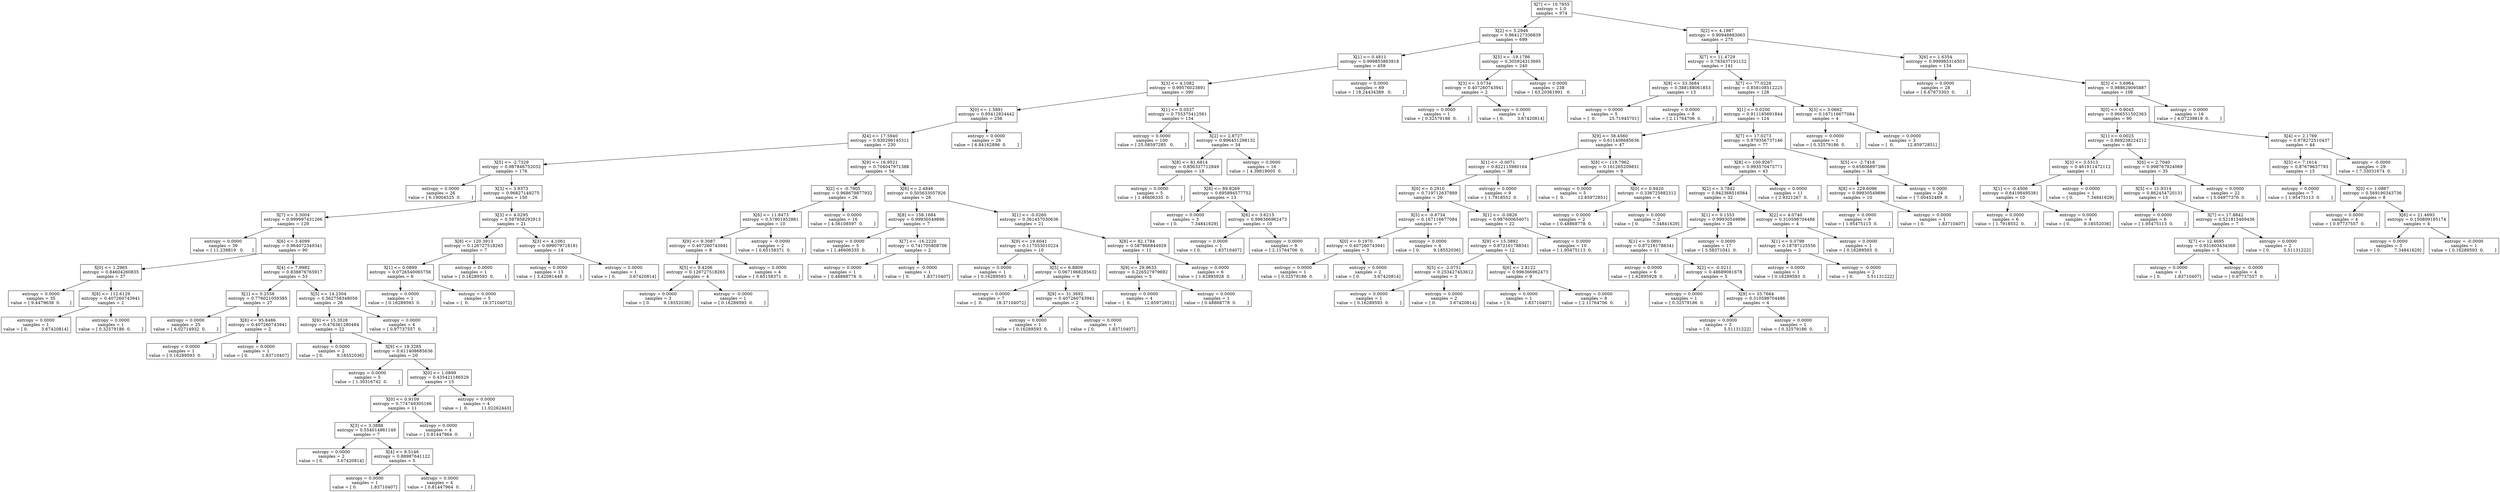 digraph Tree {
0 [label="X[7] <= 10.7855\nentropy = 1.0\nsamples = 974", shape="box"] ;
1 [label="X[2] <= 5.2946\nentropy = 0.964127336839\nsamples = 699", shape="box"] ;
0 -> 1 ;
2 [label="X[1] <= 0.4811\nentropy = 0.999853863918\nsamples = 459", shape="box"] ;
1 -> 2 ;
3 [label="X[3] <= 4.1082\nentropy = 0.99576023891\nsamples = 390", shape="box"] ;
2 -> 3 ;
4 [label="X[0] <= 1.5891\nentropy = 0.95412824442\nsamples = 256", shape="box"] ;
3 -> 4 ;
5 [label="X[4] <= 17.5940\nentropy = 0.930296145311\nsamples = 230", shape="box"] ;
4 -> 5 ;
6 [label="X[5] <= -2.7329\nentropy = 0.987846752032\nsamples = 176", shape="box"] ;
5 -> 6 ;
7 [label="entropy = 0.0000\nsamples = 26\nvalue = [ 6.19004525  0.        ]", shape="box"] ;
6 -> 7 ;
8 [label="X[3] <= 3.9373\nentropy = 0.96827149275\nsamples = 150", shape="box"] ;
6 -> 8 ;
9 [label="X[7] <= 3.3004\nentropy = 0.999997431266\nsamples = 129", shape="box"] ;
8 -> 9 ;
10 [label="entropy = 0.0000\nsamples = 39\nvalue = [ 11.239819   0.      ]", shape="box"] ;
9 -> 10 ;
11 [label="X[6] <= 3.4099\nentropy = 0.964072349341\nsamples = 90", shape="box"] ;
9 -> 11 ;
12 [label="X[0] <= 1.2965\nentropy = 0.84604260835\nsamples = 37", shape="box"] ;
11 -> 12 ;
13 [label="entropy = 0.0000\nsamples = 35\nvalue = [ 9.4479638  0.       ]", shape="box"] ;
12 -> 13 ;
14 [label="X[8] <= 112.6129\nentropy = 0.407260743941\nsamples = 2", shape="box"] ;
12 -> 14 ;
15 [label="entropy = 0.0000\nsamples = 1\nvalue = [ 0.          3.67420814]", shape="box"] ;
14 -> 15 ;
16 [label="entropy = 0.0000\nsamples = 1\nvalue = [ 0.32579186  0.        ]", shape="box"] ;
14 -> 16 ;
17 [label="X[4] <= 7.9982\nentropy = 0.838876765917\nsamples = 53", shape="box"] ;
11 -> 17 ;
18 [label="X[1] <= 0.2558\nentropy = 0.776021059385\nsamples = 27", shape="box"] ;
17 -> 18 ;
19 [label="entropy = 0.0000\nsamples = 25\nvalue = [ 6.02714932  0.        ]", shape="box"] ;
18 -> 19 ;
20 [label="X[8] <= 95.8486\nentropy = 0.407260743941\nsamples = 2", shape="box"] ;
18 -> 20 ;
21 [label="entropy = 0.0000\nsamples = 1\nvalue = [ 0.16289593  0.        ]", shape="box"] ;
20 -> 21 ;
22 [label="entropy = 0.0000\nsamples = 1\nvalue = [ 0.          1.83710407]", shape="box"] ;
20 -> 22 ;
23 [label="X[5] <= 14.2304\nentropy = 0.562758348056\nsamples = 26", shape="box"] ;
17 -> 23 ;
24 [label="X[9] <= 15.3528\nentropy = 0.476361280484\nsamples = 22", shape="box"] ;
23 -> 24 ;
25 [label="entropy = 0.0000\nsamples = 2\nvalue = [ 0.          9.18552036]", shape="box"] ;
24 -> 25 ;
26 [label="X[9] <= 19.3285\nentropy = 0.611408685636\nsamples = 20", shape="box"] ;
24 -> 26 ;
27 [label="entropy = 0.0000\nsamples = 5\nvalue = [ 1.30316742  0.        ]", shape="box"] ;
26 -> 27 ;
28 [label="X[0] <= 1.0899\nentropy = 0.435421186529\nsamples = 15", shape="box"] ;
26 -> 28 ;
29 [label="X[0] <= 0.9109\nentropy = 0.774749305166\nsamples = 11", shape="box"] ;
28 -> 29 ;
30 [label="X[3] <= 3.3888\nentropy = 0.554014861149\nsamples = 7", shape="box"] ;
29 -> 30 ;
31 [label="entropy = 0.0000\nsamples = 2\nvalue = [ 0.          3.67420814]", shape="box"] ;
30 -> 31 ;
32 [label="X[4] <= 8.5146\nentropy = 0.88987641122\nsamples = 5", shape="box"] ;
30 -> 32 ;
33 [label="entropy = 0.0000\nsamples = 1\nvalue = [ 0.          1.83710407]", shape="box"] ;
32 -> 33 ;
34 [label="entropy = 0.0000\nsamples = 4\nvalue = [ 0.81447964  0.        ]", shape="box"] ;
32 -> 34 ;
35 [label="entropy = 0.0000\nsamples = 4\nvalue = [ 0.81447964  0.        ]", shape="box"] ;
29 -> 35 ;
36 [label="entropy = 0.0000\nsamples = 4\nvalue = [  0.          11.02262443]", shape="box"] ;
28 -> 36 ;
37 [label="entropy = 0.0000\nsamples = 4\nvalue = [ 0.97737557  0.        ]", shape="box"] ;
23 -> 37 ;
38 [label="X[3] <= 4.0295\nentropy = 0.597858292913\nsamples = 21", shape="box"] ;
8 -> 38 ;
39 [label="X[8] <= 120.3913\nentropy = 0.126727518265\nsamples = 7", shape="box"] ;
38 -> 39 ;
40 [label="X[1] <= 0.0899\nentropy = 0.0726540065756\nsamples = 6", shape="box"] ;
39 -> 40 ;
41 [label="entropy = 0.0000\nsamples = 1\nvalue = [ 0.16289593  0.        ]", shape="box"] ;
40 -> 41 ;
42 [label="entropy = 0.0000\nsamples = 5\nvalue = [  0.          18.37104072]", shape="box"] ;
40 -> 42 ;
43 [label="entropy = 0.0000\nsamples = 1\nvalue = [ 0.16289593  0.        ]", shape="box"] ;
39 -> 43 ;
44 [label="X[3] <= 4.1061\nentropy = 0.999079718181\nsamples = 14", shape="box"] ;
38 -> 44 ;
45 [label="entropy = 0.0000\nsamples = 13\nvalue = [ 3.42081448  0.        ]", shape="box"] ;
44 -> 45 ;
46 [label="entropy = 0.0000\nsamples = 1\nvalue = [ 0.          3.67420814]", shape="box"] ;
44 -> 46 ;
47 [label="X[9] <= 16.9521\nentropy = 0.704047971388\nsamples = 54", shape="box"] ;
5 -> 47 ;
48 [label="X[2] <= -0.7905\nentropy = 0.968679877932\nsamples = 26", shape="box"] ;
47 -> 48 ;
49 [label="X[6] <= 11.8473\nentropy = 0.57801952881\nsamples = 10", shape="box"] ;
48 -> 49 ;
50 [label="X[9] <= 9.3087\nentropy = 0.407260743941\nsamples = 8", shape="box"] ;
49 -> 50 ;
51 [label="X[5] <= 9.4206\nentropy = 0.126727518265\nsamples = 4", shape="box"] ;
50 -> 51 ;
52 [label="entropy = 0.0000\nsamples = 3\nvalue = [ 0.          9.18552036]", shape="box"] ;
51 -> 52 ;
53 [label="entropy = -0.0000\nsamples = 1\nvalue = [ 0.16289593  0.        ]", shape="box"] ;
51 -> 53 ;
54 [label="entropy = 0.0000\nsamples = 4\nvalue = [ 0.65158371  0.        ]", shape="box"] ;
50 -> 54 ;
55 [label="entropy = -0.0000\nsamples = 2\nvalue = [ 0.65158371  0.        ]", shape="box"] ;
49 -> 55 ;
56 [label="entropy = 0.0000\nsamples = 16\nvalue = [ 4.56108597  0.        ]", shape="box"] ;
48 -> 56 ;
57 [label="X[6] <= 2.4846\nentropy = 0.505633057926\nsamples = 28", shape="box"] ;
47 -> 57 ;
58 [label="X[8] <= 158.1684\nentropy = 0.99930549896\nsamples = 7", shape="box"] ;
57 -> 58 ;
59 [label="entropy = 0.0000\nsamples = 5\nvalue = [ 1.46606335  0.        ]", shape="box"] ;
58 -> 59 ;
60 [label="X[7] <= -16.2220\nentropy = 0.741705808706\nsamples = 2", shape="box"] ;
58 -> 60 ;
61 [label="entropy = 0.0000\nsamples = 1\nvalue = [ 0.48868778  0.        ]", shape="box"] ;
60 -> 61 ;
62 [label="entropy = -0.0000\nsamples = 1\nvalue = [ 0.          1.83710407]", shape="box"] ;
60 -> 62 ;
63 [label="X[1] <= -0.0260\nentropy = 0.361457030636\nsamples = 21", shape="box"] ;
57 -> 63 ;
64 [label="X[9] <= 19.6041\nentropy = 0.117553010224\nsamples = 10", shape="box"] ;
63 -> 64 ;
65 [label="entropy = 0.0000\nsamples = 1\nvalue = [ 0.16289593  0.        ]", shape="box"] ;
64 -> 65 ;
66 [label="X[5] <= 6.8809\nentropy = 0.0671968285632\nsamples = 9", shape="box"] ;
64 -> 66 ;
67 [label="entropy = 0.0000\nsamples = 7\nvalue = [  0.          18.37104072]", shape="box"] ;
66 -> 67 ;
68 [label="X[9] <= 31.3692\nentropy = 0.407260743941\nsamples = 2", shape="box"] ;
66 -> 68 ;
69 [label="entropy = 0.0000\nsamples = 1\nvalue = [ 0.16289593  0.        ]", shape="box"] ;
68 -> 69 ;
70 [label="entropy = 0.0000\nsamples = 1\nvalue = [ 0.          1.83710407]", shape="box"] ;
68 -> 70 ;
71 [label="X[8] <= 82.1784\nentropy = 0.587866844929\nsamples = 11", shape="box"] ;
63 -> 71 ;
72 [label="X[9] <= 29.9633\nentropy = 0.226527979692\nsamples = 5", shape="box"] ;
71 -> 72 ;
73 [label="entropy = 0.0000\nsamples = 4\nvalue = [  0.          12.85972851]", shape="box"] ;
72 -> 73 ;
74 [label="entropy = 0.0000\nsamples = 1\nvalue = [ 0.48868778  0.        ]", shape="box"] ;
72 -> 74 ;
75 [label="entropy = 0.0000\nsamples = 6\nvalue = [ 1.62895928  0.        ]", shape="box"] ;
71 -> 75 ;
76 [label="entropy = 0.0000\nsamples = 26\nvalue = [ 6.84162896  0.        ]", shape="box"] ;
4 -> 76 ;
77 [label="X[1] <= 0.0537\nentropy = 0.755375412561\nsamples = 134", shape="box"] ;
3 -> 77 ;
78 [label="entropy = 0.0000\nsamples = 100\nvalue = [ 25.08597285   0.        ]", shape="box"] ;
77 -> 78 ;
79 [label="X[2] <= 2.8727\nentropy = 0.996451298132\nsamples = 34", shape="box"] ;
77 -> 79 ;
80 [label="X[8] <= 81.6814\nentropy = 0.856337712849\nsamples = 18", shape="box"] ;
79 -> 80 ;
81 [label="entropy = 0.0000\nsamples = 5\nvalue = [ 1.46606335  0.        ]", shape="box"] ;
80 -> 81 ;
82 [label="X[8] <= 89.8269\nentropy = 0.695894577752\nsamples = 13", shape="box"] ;
80 -> 82 ;
83 [label="entropy = 0.0000\nsamples = 3\nvalue = [ 0.          7.34841629]", shape="box"] ;
82 -> 83 ;
84 [label="X[6] <= 3.6215\nentropy = 0.996366962473\nsamples = 10", shape="box"] ;
82 -> 84 ;
85 [label="entropy = 0.0000\nsamples = 1\nvalue = [ 0.          1.83710407]", shape="box"] ;
84 -> 85 ;
86 [label="entropy = 0.0000\nsamples = 9\nvalue = [ 2.11764706  0.        ]", shape="box"] ;
84 -> 86 ;
87 [label="entropy = 0.0000\nsamples = 16\nvalue = [ 4.39819005  0.        ]", shape="box"] ;
79 -> 87 ;
88 [label="entropy = 0.0000\nsamples = 69\nvalue = [ 18.24434389   0.        ]", shape="box"] ;
2 -> 88 ;
89 [label="X[5] <= -19.1786\nentropy = 0.305924313695\nsamples = 240", shape="box"] ;
1 -> 89 ;
90 [label="X[3] <= 3.0734\nentropy = 0.407260743941\nsamples = 2", shape="box"] ;
89 -> 90 ;
91 [label="entropy = 0.0000\nsamples = 1\nvalue = [ 0.32579186  0.        ]", shape="box"] ;
90 -> 91 ;
92 [label="entropy = 0.0000\nsamples = 1\nvalue = [ 0.          3.67420814]", shape="box"] ;
90 -> 92 ;
93 [label="entropy = 0.0000\nsamples = 238\nvalue = [ 63.20361991   0.        ]", shape="box"] ;
89 -> 93 ;
94 [label="X[2] <= 4.1987\nentropy = 0.90948883063\nsamples = 275", shape="box"] ;
0 -> 94 ;
95 [label="X[7] <= 11.4729\nentropy = 0.783437191122\nsamples = 141", shape="box"] ;
94 -> 95 ;
96 [label="X[9] <= 33.3684\nentropy = 0.388188061853\nsamples = 13", shape="box"] ;
95 -> 96 ;
97 [label="entropy = 0.0000\nsamples = 5\nvalue = [  0.          25.71945701]", shape="box"] ;
96 -> 97 ;
98 [label="entropy = 0.0000\nsamples = 8\nvalue = [ 2.11764706  0.        ]", shape="box"] ;
96 -> 98 ;
99 [label="X[7] <= 77.0228\nentropy = 0.858108512225\nsamples = 128", shape="box"] ;
95 -> 99 ;
100 [label="X[1] <= 0.0200\nentropy = 0.911185691844\nsamples = 124", shape="box"] ;
99 -> 100 ;
101 [label="X[9] <= 38.4560\nentropy = 0.611408685636\nsamples = 47", shape="box"] ;
100 -> 101 ;
102 [label="X[1] <= -0.0071\nentropy = 0.822115980164\nsamples = 38", shape="box"] ;
101 -> 102 ;
103 [label="X[0] <= 0.2910\nentropy = 0.719712637889\nsamples = 29", shape="box"] ;
102 -> 103 ;
104 [label="X[5] <= -0.6734\nentropy = 0.167116677084\nsamples = 7", shape="box"] ;
103 -> 104 ;
105 [label="X[0] <= 0.1970\nentropy = 0.407260743941\nsamples = 3", shape="box"] ;
104 -> 105 ;
106 [label="entropy = 0.0000\nsamples = 1\nvalue = [ 0.32579186  0.        ]", shape="box"] ;
105 -> 106 ;
107 [label="entropy = 0.0000\nsamples = 2\nvalue = [ 0.          3.67420814]", shape="box"] ;
105 -> 107 ;
108 [label="entropy = 0.0000\nsamples = 4\nvalue = [ 0.          9.18552036]", shape="box"] ;
104 -> 108 ;
109 [label="X[1] <= -0.0826\nentropy = 0.987600654071\nsamples = 22", shape="box"] ;
103 -> 109 ;
110 [label="X[9] <= 15.3892\nentropy = 0.872161788341\nsamples = 12", shape="box"] ;
109 -> 110 ;
111 [label="X[5] <= -2.0751\nentropy = 0.253427453612\nsamples = 3", shape="box"] ;
110 -> 111 ;
112 [label="entropy = 0.0000\nsamples = 1\nvalue = [ 0.16289593  0.        ]", shape="box"] ;
111 -> 112 ;
113 [label="entropy = 0.0000\nsamples = 2\nvalue = [ 0.          3.67420814]", shape="box"] ;
111 -> 113 ;
114 [label="X[6] <= 2.8122\nentropy = 0.996366962473\nsamples = 9", shape="box"] ;
110 -> 114 ;
115 [label="entropy = 0.0000\nsamples = 1\nvalue = [ 0.          1.83710407]", shape="box"] ;
114 -> 115 ;
116 [label="entropy = 0.0000\nsamples = 8\nvalue = [ 2.11764706  0.        ]", shape="box"] ;
114 -> 116 ;
117 [label="entropy = 0.0000\nsamples = 10\nvalue = [ 1.95475113  0.        ]", shape="box"] ;
109 -> 117 ;
118 [label="entropy = 0.0000\nsamples = 9\nvalue = [ 1.7918552  0.       ]", shape="box"] ;
102 -> 118 ;
119 [label="X[8] <= 119.7962\nentropy = 0.161265209831\nsamples = 9", shape="box"] ;
101 -> 119 ;
120 [label="entropy = 0.0000\nsamples = 5\nvalue = [  0.          12.85972851]", shape="box"] ;
119 -> 120 ;
121 [label="X[0] <= 0.9420\nentropy = 0.336725882312\nsamples = 4", shape="box"] ;
119 -> 121 ;
122 [label="entropy = 0.0000\nsamples = 2\nvalue = [ 0.48868778  0.        ]", shape="box"] ;
121 -> 122 ;
123 [label="entropy = 0.0000\nsamples = 2\nvalue = [ 0.          7.34841629]", shape="box"] ;
121 -> 123 ;
124 [label="X[7] <= 17.0273\nentropy = 0.979356737146\nsamples = 77", shape="box"] ;
100 -> 124 ;
125 [label="X[8] <= 100.9267\nentropy = 0.993570475771\nsamples = 43", shape="box"] ;
124 -> 125 ;
126 [label="X[2] <= 3.7842\nentropy = 0.942368516564\nsamples = 32", shape="box"] ;
125 -> 126 ;
127 [label="X[1] <= 0.1553\nentropy = 0.99930549896\nsamples = 28", shape="box"] ;
126 -> 127 ;
128 [label="X[1] <= 0.0891\nentropy = 0.872161788341\nsamples = 11", shape="box"] ;
127 -> 128 ;
129 [label="entropy = 0.0000\nsamples = 6\nvalue = [ 1.62895928  0.        ]", shape="box"] ;
128 -> 129 ;
130 [label="X[2] <= -0.0211\nentropy = 0.48689081678\nsamples = 5", shape="box"] ;
128 -> 130 ;
131 [label="entropy = 0.0000\nsamples = 1\nvalue = [ 0.32579186  0.        ]", shape="box"] ;
130 -> 131 ;
132 [label="X[9] <= 33.7664\nentropy = 0.310598704486\nsamples = 4", shape="box"] ;
130 -> 132 ;
133 [label="entropy = 0.0000\nsamples = 3\nvalue = [ 0.          5.51131222]", shape="box"] ;
132 -> 133 ;
134 [label="entropy = 0.0000\nsamples = 1\nvalue = [ 0.32579186  0.        ]", shape="box"] ;
132 -> 134 ;
135 [label="entropy = 0.0000\nsamples = 17\nvalue = [ 3.58371041  0.        ]", shape="box"] ;
127 -> 135 ;
136 [label="X[2] <= 4.0740\nentropy = 0.310598704486\nsamples = 4", shape="box"] ;
126 -> 136 ;
137 [label="X[1] <= 0.0798\nentropy = 0.18787125556\nsamples = 3", shape="box"] ;
136 -> 137 ;
138 [label="entropy = 0.0000\nsamples = 1\nvalue = [ 0.16289593  0.        ]", shape="box"] ;
137 -> 138 ;
139 [label="entropy = -0.0000\nsamples = 2\nvalue = [ 0.          5.51131222]", shape="box"] ;
137 -> 139 ;
140 [label="entropy = 0.0000\nsamples = 1\nvalue = [ 0.16289593  0.        ]", shape="box"] ;
136 -> 140 ;
141 [label="entropy = 0.0000\nsamples = 11\nvalue = [ 2.9321267  0.       ]", shape="box"] ;
125 -> 141 ;
142 [label="X[5] <= -2.7418\nentropy = 0.65806897396\nsamples = 34", shape="box"] ;
124 -> 142 ;
143 [label="X[8] <= 229.6096\nentropy = 0.99930549896\nsamples = 10", shape="box"] ;
142 -> 143 ;
144 [label="entropy = 0.0000\nsamples = 9\nvalue = [ 1.95475113  0.        ]", shape="box"] ;
143 -> 144 ;
145 [label="entropy = 0.0000\nsamples = 1\nvalue = [ 0.          1.83710407]", shape="box"] ;
143 -> 145 ;
146 [label="entropy = 0.0000\nsamples = 24\nvalue = [ 7.00452489  0.        ]", shape="box"] ;
142 -> 146 ;
147 [label="X[3] <= 3.0662\nentropy = 0.167116677084\nsamples = 4", shape="box"] ;
99 -> 147 ;
148 [label="entropy = 0.0000\nsamples = 1\nvalue = [ 0.32579186  0.        ]", shape="box"] ;
147 -> 148 ;
149 [label="entropy = 0.0000\nsamples = 3\nvalue = [  0.          12.85972851]", shape="box"] ;
147 -> 149 ;
150 [label="X[6] <= 1.6354\nentropy = 0.999985316503\nsamples = 134", shape="box"] ;
94 -> 150 ;
151 [label="entropy = 0.0000\nsamples = 28\nvalue = [ 6.67873303  0.        ]", shape="box"] ;
150 -> 151 ;
152 [label="X[3] <= 3.6964\nentropy = 0.988629095887\nsamples = 106", shape="box"] ;
150 -> 152 ;
153 [label="X[0] <= 0.9045\nentropy = 0.966551502363\nsamples = 90", shape="box"] ;
152 -> 153 ;
154 [label="X[1] <= 0.0025\nentropy = 0.869238224212\nsamples = 46", shape="box"] ;
153 -> 154 ;
155 [label="X[3] <= 3.5313\nentropy = 0.461911472112\nsamples = 11", shape="box"] ;
154 -> 155 ;
156 [label="X[1] <= -0.4506\nentropy = 0.64198495381\nsamples = 10", shape="box"] ;
155 -> 156 ;
157 [label="entropy = 0.0000\nsamples = 6\nvalue = [ 1.7918552  0.       ]", shape="box"] ;
156 -> 157 ;
158 [label="entropy = 0.0000\nsamples = 4\nvalue = [ 0.          9.18552036]", shape="box"] ;
156 -> 158 ;
159 [label="entropy = 0.0000\nsamples = 1\nvalue = [ 0.          7.34841629]", shape="box"] ;
155 -> 159 ;
160 [label="X[6] <= 2.7040\nentropy = 0.998767924069\nsamples = 35", shape="box"] ;
154 -> 160 ;
161 [label="X[5] <= 11.9314\nentropy = 0.862454720131\nsamples = 13", shape="box"] ;
160 -> 161 ;
162 [label="entropy = 0.0000\nsamples = 6\nvalue = [ 1.95475113  0.        ]", shape="box"] ;
161 -> 162 ;
163 [label="X[7] <= 17.8842\nentropy = 0.521815469436\nsamples = 7", shape="box"] ;
161 -> 163 ;
164 [label="X[7] <= 12.4695\nentropy = 0.931603434368\nsamples = 5", shape="box"] ;
163 -> 164 ;
165 [label="entropy = 0.0000\nsamples = 1\nvalue = [ 0.          1.83710407]", shape="box"] ;
164 -> 165 ;
166 [label="entropy = -0.0000\nsamples = 4\nvalue = [ 0.97737557  0.        ]", shape="box"] ;
164 -> 166 ;
167 [label="entropy = 0.0000\nsamples = 2\nvalue = [ 0.          5.51131222]", shape="box"] ;
163 -> 167 ;
168 [label="entropy = 0.0000\nsamples = 22\nvalue = [ 5.04977376  0.        ]", shape="box"] ;
160 -> 168 ;
169 [label="X[4] <= 2.1769\nentropy = 0.978272510437\nsamples = 44", shape="box"] ;
153 -> 169 ;
170 [label="X[5] <= 7.1614\nentropy = 0.87679637793\nsamples = 15", shape="box"] ;
169 -> 170 ;
171 [label="entropy = 0.0000\nsamples = 7\nvalue = [ 1.95475113  0.        ]", shape="box"] ;
170 -> 171 ;
172 [label="X[0] <= 1.0867\nentropy = 0.569190343736\nsamples = 8", shape="box"] ;
170 -> 172 ;
173 [label="entropy = 0.0000\nsamples = 4\nvalue = [ 0.97737557  0.        ]", shape="box"] ;
172 -> 173 ;
174 [label="X[6] <= 21.4693\nentropy = 0.150809195174\nsamples = 4", shape="box"] ;
172 -> 174 ;
175 [label="entropy = 0.0000\nsamples = 3\nvalue = [ 0.          7.34841629]", shape="box"] ;
174 -> 175 ;
176 [label="entropy = -0.0000\nsamples = 1\nvalue = [ 0.16289593  0.        ]", shape="box"] ;
174 -> 176 ;
177 [label="entropy = -0.0000\nsamples = 29\nvalue = [ 7.33031674  0.        ]", shape="box"] ;
169 -> 177 ;
178 [label="entropy = 0.0000\nsamples = 16\nvalue = [ 4.07239819  0.        ]", shape="box"] ;
152 -> 178 ;
}